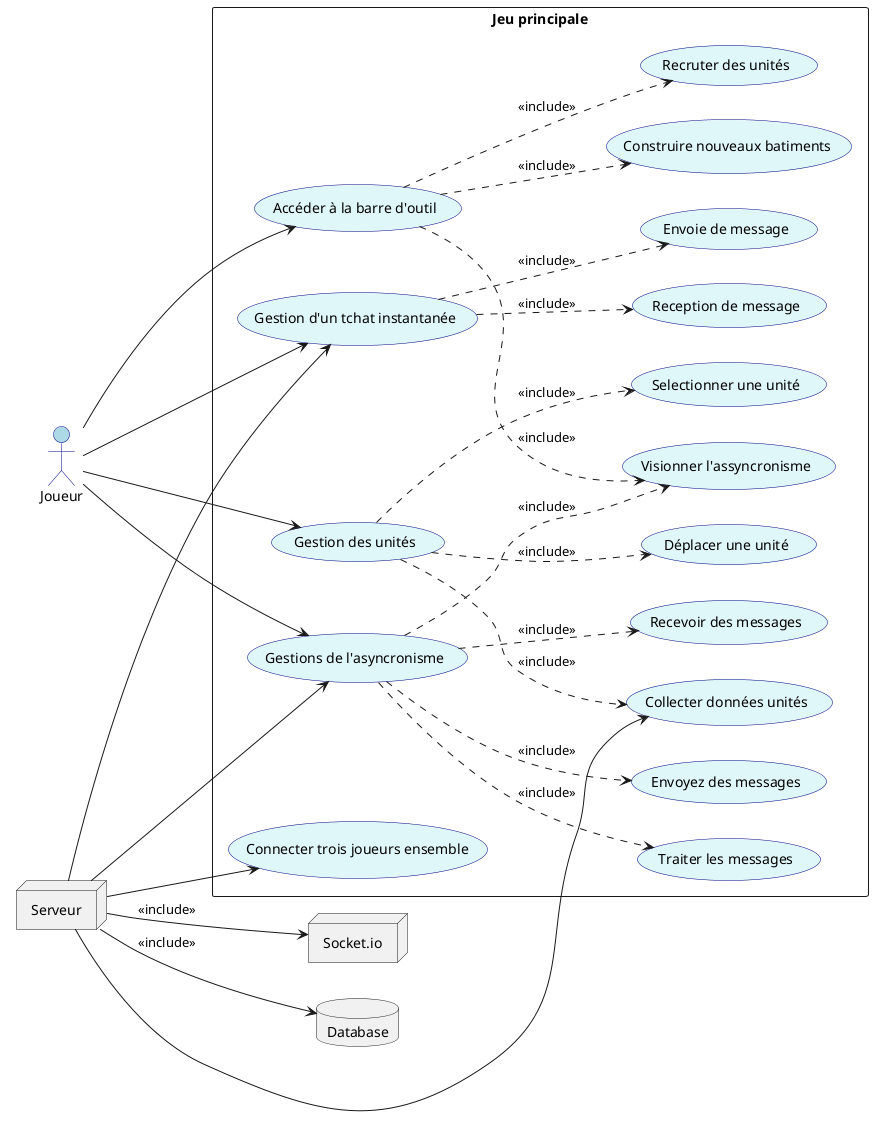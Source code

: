 @startuml "Usecase_mainGame"

left to right direction

skinparam ActorBorderColor DarkBlue
skinparam ActorBackgroundColor LightBlue
skinparam UsecaseBorderColor Navy
skinparam UsecaseBackgroundColor #E0F7FA

actor "Joueur" as Player
node "Serveur" as Server
node "Socket.io" as So
database "Database" as BD

rectangle "Jeu principale" {
   (Connecter trois joueurs ensemble) as Connect
   (Accéder à la barre d'outil) as T0
   (Construire nouveaux batiments) as T1
   (Recruter des unités) as T2
   (Gestion des unités) as U0
   (Selectionner une unité) as U1
   (Déplacer une unité) as U2
   (Collecter données unités) as U3
   (Gestions de l'asyncronisme) as A0
   (Envoyez des messages) as A1
   (Recevoir des messages) as A2
   (Traiter les messages) as A3
   (Gestion d'un tchat instantanée) as C0
   (Envoie de message) as C1
   (Reception de message) as C2
   (Visionner l'assyncronisme) as AV0
}

Server --> So : <<include>>
Server --> BD : <<include>>
Server --> Connect

Player --> T0
Player --> U0
Player --> A0

T0 ..> T1 : <<include>>
T0 ..> T2 : <<include>>
T0 ..> AV0 : <<include>>

U0 ..> U1 : <<include>>
U0 ..> U2 : <<include>>
U0 ..> U3 : <<include>>

A0 ..> A1 : <<include>>
A0 ..> A2 : <<include>>
A0 ..> A3 : <<include>>
A0 ..> AV0 : <<include>>

Server --> A0
Server --> U3

Player --> C0
Server --> C0
C0 ..> C1 : <<include>>
C0 ..> C2 : <<include>>



@endulm
